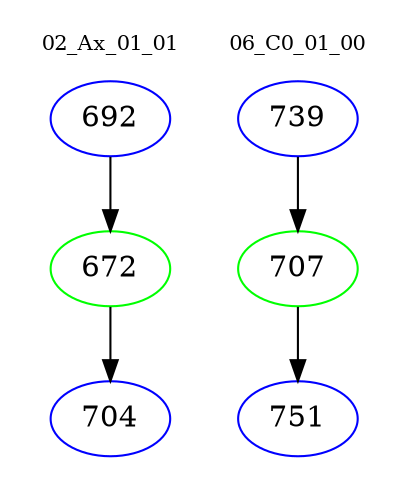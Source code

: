 digraph{
subgraph cluster_0 {
color = white
label = "02_Ax_01_01";
fontsize=10;
T0_692 [label="692", color="blue"]
T0_692 -> T0_672 [color="black"]
T0_672 [label="672", color="green"]
T0_672 -> T0_704 [color="black"]
T0_704 [label="704", color="blue"]
}
subgraph cluster_1 {
color = white
label = "06_C0_01_00";
fontsize=10;
T1_739 [label="739", color="blue"]
T1_739 -> T1_707 [color="black"]
T1_707 [label="707", color="green"]
T1_707 -> T1_751 [color="black"]
T1_751 [label="751", color="blue"]
}
}
